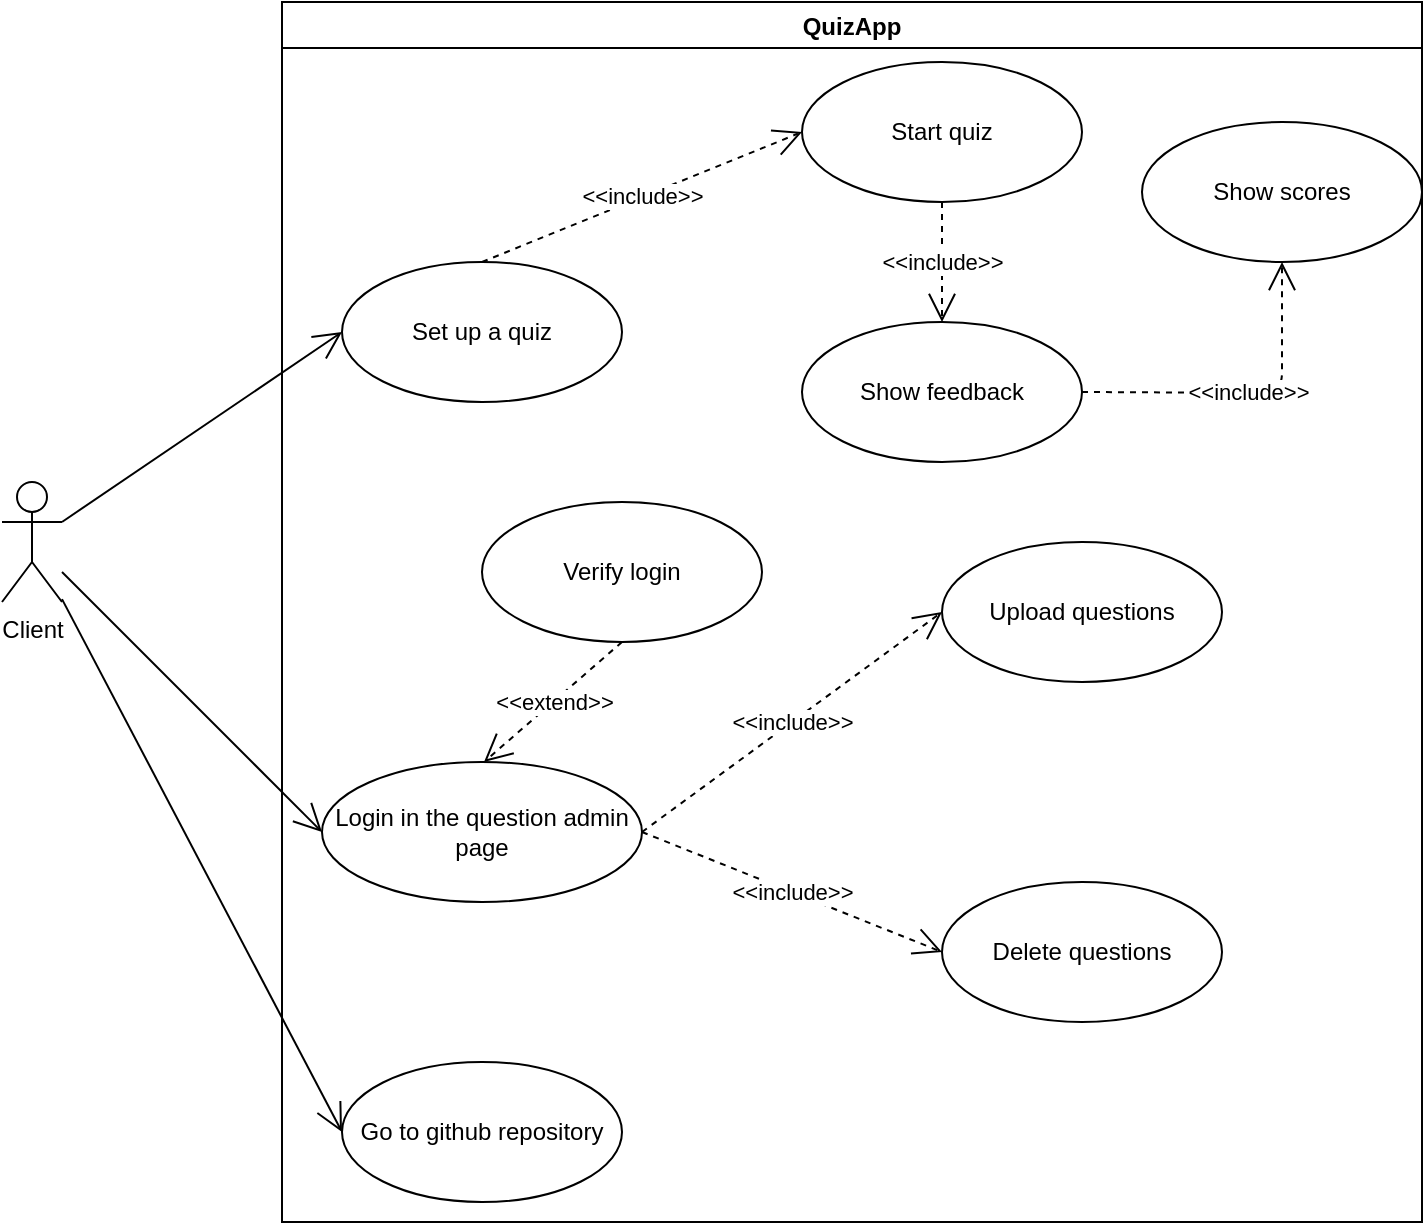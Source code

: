 <mxfile version="13.1.14" type="onedrive"><diagram id="D_5CRuFgxEJ9BBlFeKcn" name="Page-1"><mxGraphModel dx="1108" dy="450" grid="1" gridSize="10" guides="1" tooltips="1" connect="1" arrows="1" fold="1" page="1" pageScale="1" pageWidth="827" pageHeight="1169" math="0" shadow="0"><root><mxCell id="0"/><mxCell id="1" parent="0"/><mxCell id="BrBL449ZsyfXSy8YQgHL-1" value="QuizApp" style="swimlane;startSize=23;" vertex="1" parent="1"><mxGeometry x="210" y="20" width="570" height="610" as="geometry"/></mxCell><mxCell id="BrBL449ZsyfXSy8YQgHL-9" value="Set up a quiz" style="ellipse;whiteSpace=wrap;html=1;" vertex="1" parent="BrBL449ZsyfXSy8YQgHL-1"><mxGeometry x="30" y="130" width="140" height="70" as="geometry"/></mxCell><mxCell id="BrBL449ZsyfXSy8YQgHL-10" value="Start quiz" style="ellipse;whiteSpace=wrap;html=1;" vertex="1" parent="BrBL449ZsyfXSy8YQgHL-1"><mxGeometry x="260" y="30" width="140" height="70" as="geometry"/></mxCell><mxCell id="BrBL449ZsyfXSy8YQgHL-11" value="&amp;lt;&amp;lt;include&amp;gt;&amp;gt;" style="endArrow=open;endSize=12;dashed=1;html=1;entryX=0;entryY=0.5;entryDx=0;entryDy=0;exitX=0.5;exitY=0;exitDx=0;exitDy=0;" edge="1" parent="BrBL449ZsyfXSy8YQgHL-1" source="BrBL449ZsyfXSy8YQgHL-9" target="BrBL449ZsyfXSy8YQgHL-10"><mxGeometry width="160" relative="1" as="geometry"><mxPoint x="120" y="160" as="sourcePoint"/><mxPoint x="280" y="160" as="targetPoint"/></mxGeometry></mxCell><mxCell id="BrBL449ZsyfXSy8YQgHL-13" value="Show feedback" style="ellipse;whiteSpace=wrap;html=1;" vertex="1" parent="BrBL449ZsyfXSy8YQgHL-1"><mxGeometry x="260" y="160" width="140" height="70" as="geometry"/></mxCell><mxCell id="BrBL449ZsyfXSy8YQgHL-15" value="&amp;lt;&amp;lt;include&amp;gt;&amp;gt;" style="endArrow=open;endSize=12;dashed=1;html=1;entryX=0.5;entryY=0;entryDx=0;entryDy=0;exitX=0.5;exitY=1;exitDx=0;exitDy=0;" edge="1" parent="BrBL449ZsyfXSy8YQgHL-1" source="BrBL449ZsyfXSy8YQgHL-10" target="BrBL449ZsyfXSy8YQgHL-13"><mxGeometry width="160" relative="1" as="geometry"><mxPoint x="70" y="270" as="sourcePoint"/><mxPoint x="230" y="270" as="targetPoint"/></mxGeometry></mxCell><mxCell id="BrBL449ZsyfXSy8YQgHL-16" value="Show scores" style="ellipse;whiteSpace=wrap;html=1;" vertex="1" parent="BrBL449ZsyfXSy8YQgHL-1"><mxGeometry x="430" y="60" width="140" height="70" as="geometry"/></mxCell><mxCell id="BrBL449ZsyfXSy8YQgHL-17" value="&amp;lt;&amp;lt;include&amp;gt;&amp;gt;" style="endArrow=open;endSize=12;dashed=1;html=1;entryX=0.5;entryY=1;entryDx=0;entryDy=0;edgeStyle=orthogonalEdgeStyle;" edge="1" parent="BrBL449ZsyfXSy8YQgHL-1" target="BrBL449ZsyfXSy8YQgHL-16"><mxGeometry width="160" relative="1" as="geometry"><mxPoint x="400" y="195" as="sourcePoint"/><mxPoint x="10" y="370" as="targetPoint"/></mxGeometry></mxCell><mxCell id="BrBL449ZsyfXSy8YQgHL-18" value="Login in the question admin page" style="ellipse;whiteSpace=wrap;html=1;" vertex="1" parent="BrBL449ZsyfXSy8YQgHL-1"><mxGeometry x="20" y="380" width="160" height="70" as="geometry"/></mxCell><mxCell id="BrBL449ZsyfXSy8YQgHL-20" value="Verify login" style="ellipse;whiteSpace=wrap;html=1;" vertex="1" parent="BrBL449ZsyfXSy8YQgHL-1"><mxGeometry x="100" y="250" width="140" height="70" as="geometry"/></mxCell><mxCell id="BrBL449ZsyfXSy8YQgHL-22" value="&amp;lt;&amp;lt;extend&amp;gt;&amp;gt;" style="endArrow=open;endSize=12;dashed=1;html=1;entryX=0.5;entryY=0;entryDx=0;entryDy=0;exitX=0.5;exitY=1;exitDx=0;exitDy=0;" edge="1" parent="BrBL449ZsyfXSy8YQgHL-1" source="BrBL449ZsyfXSy8YQgHL-20"><mxGeometry width="160" relative="1" as="geometry"><mxPoint x="141" y="325" as="sourcePoint"/><mxPoint x="101" y="380" as="targetPoint"/></mxGeometry></mxCell><mxCell id="BrBL449ZsyfXSy8YQgHL-24" value="Upload questions" style="ellipse;whiteSpace=wrap;html=1;" vertex="1" parent="BrBL449ZsyfXSy8YQgHL-1"><mxGeometry x="330" y="270" width="140" height="70" as="geometry"/></mxCell><mxCell id="BrBL449ZsyfXSy8YQgHL-23" value="Delete questions" style="ellipse;whiteSpace=wrap;html=1;" vertex="1" parent="BrBL449ZsyfXSy8YQgHL-1"><mxGeometry x="330" y="440" width="140" height="70" as="geometry"/></mxCell><mxCell id="BrBL449ZsyfXSy8YQgHL-27" value="&amp;lt;&amp;lt;include&amp;gt;&amp;gt;" style="endArrow=open;endSize=12;dashed=1;html=1;entryX=0;entryY=0.5;entryDx=0;entryDy=0;exitX=1;exitY=0.5;exitDx=0;exitDy=0;" edge="1" parent="BrBL449ZsyfXSy8YQgHL-1" source="BrBL449ZsyfXSy8YQgHL-18" target="BrBL449ZsyfXSy8YQgHL-24"><mxGeometry width="160" relative="1" as="geometry"><mxPoint x="120" y="410" as="sourcePoint"/><mxPoint x="280" y="410" as="targetPoint"/></mxGeometry></mxCell><mxCell id="BrBL449ZsyfXSy8YQgHL-28" value="&amp;lt;&amp;lt;include&amp;gt;&amp;gt;" style="endArrow=open;endSize=12;dashed=1;html=1;entryX=0;entryY=0.5;entryDx=0;entryDy=0;exitX=1;exitY=0.5;exitDx=0;exitDy=0;" edge="1" parent="BrBL449ZsyfXSy8YQgHL-1" source="BrBL449ZsyfXSy8YQgHL-18" target="BrBL449ZsyfXSy8YQgHL-23"><mxGeometry width="160" relative="1" as="geometry"><mxPoint x="190" y="425" as="sourcePoint"/><mxPoint x="290" y="345" as="targetPoint"/></mxGeometry></mxCell><mxCell id="BrBL449ZsyfXSy8YQgHL-29" value="Go to github repository" style="ellipse;whiteSpace=wrap;html=1;" vertex="1" parent="BrBL449ZsyfXSy8YQgHL-1"><mxGeometry x="30" y="530" width="140" height="70" as="geometry"/></mxCell><mxCell id="BrBL449ZsyfXSy8YQgHL-3" value="Client" style="shape=umlActor;verticalLabelPosition=bottom;labelBackgroundColor=#ffffff;verticalAlign=top;html=1;" vertex="1" parent="1"><mxGeometry x="70" y="260" width="30" height="60" as="geometry"/></mxCell><mxCell id="BrBL449ZsyfXSy8YQgHL-12" value="" style="endArrow=open;endFill=1;endSize=12;html=1;entryX=0;entryY=0.5;entryDx=0;entryDy=0;exitX=1;exitY=0.333;exitDx=0;exitDy=0;exitPerimeter=0;" edge="1" parent="1" source="BrBL449ZsyfXSy8YQgHL-3" target="BrBL449ZsyfXSy8YQgHL-9"><mxGeometry width="160" relative="1" as="geometry"><mxPoint x="320" y="320" as="sourcePoint"/><mxPoint x="480" y="320" as="targetPoint"/></mxGeometry></mxCell><mxCell id="BrBL449ZsyfXSy8YQgHL-19" value="" style="endArrow=open;endFill=1;endSize=12;html=1;entryX=0;entryY=0.5;entryDx=0;entryDy=0;" edge="1" parent="1" source="BrBL449ZsyfXSy8YQgHL-3" target="BrBL449ZsyfXSy8YQgHL-18"><mxGeometry width="160" relative="1" as="geometry"><mxPoint x="110" y="290" as="sourcePoint"/><mxPoint x="250" y="215" as="targetPoint"/></mxGeometry></mxCell><mxCell id="BrBL449ZsyfXSy8YQgHL-30" value="" style="endArrow=open;endFill=1;endSize=12;html=1;entryX=0;entryY=0.5;entryDx=0;entryDy=0;" edge="1" parent="1" source="BrBL449ZsyfXSy8YQgHL-3" target="BrBL449ZsyfXSy8YQgHL-29"><mxGeometry width="160" relative="1" as="geometry"><mxPoint x="360" y="550" as="sourcePoint"/><mxPoint x="520" y="550" as="targetPoint"/></mxGeometry></mxCell></root></mxGraphModel></diagram></mxfile>